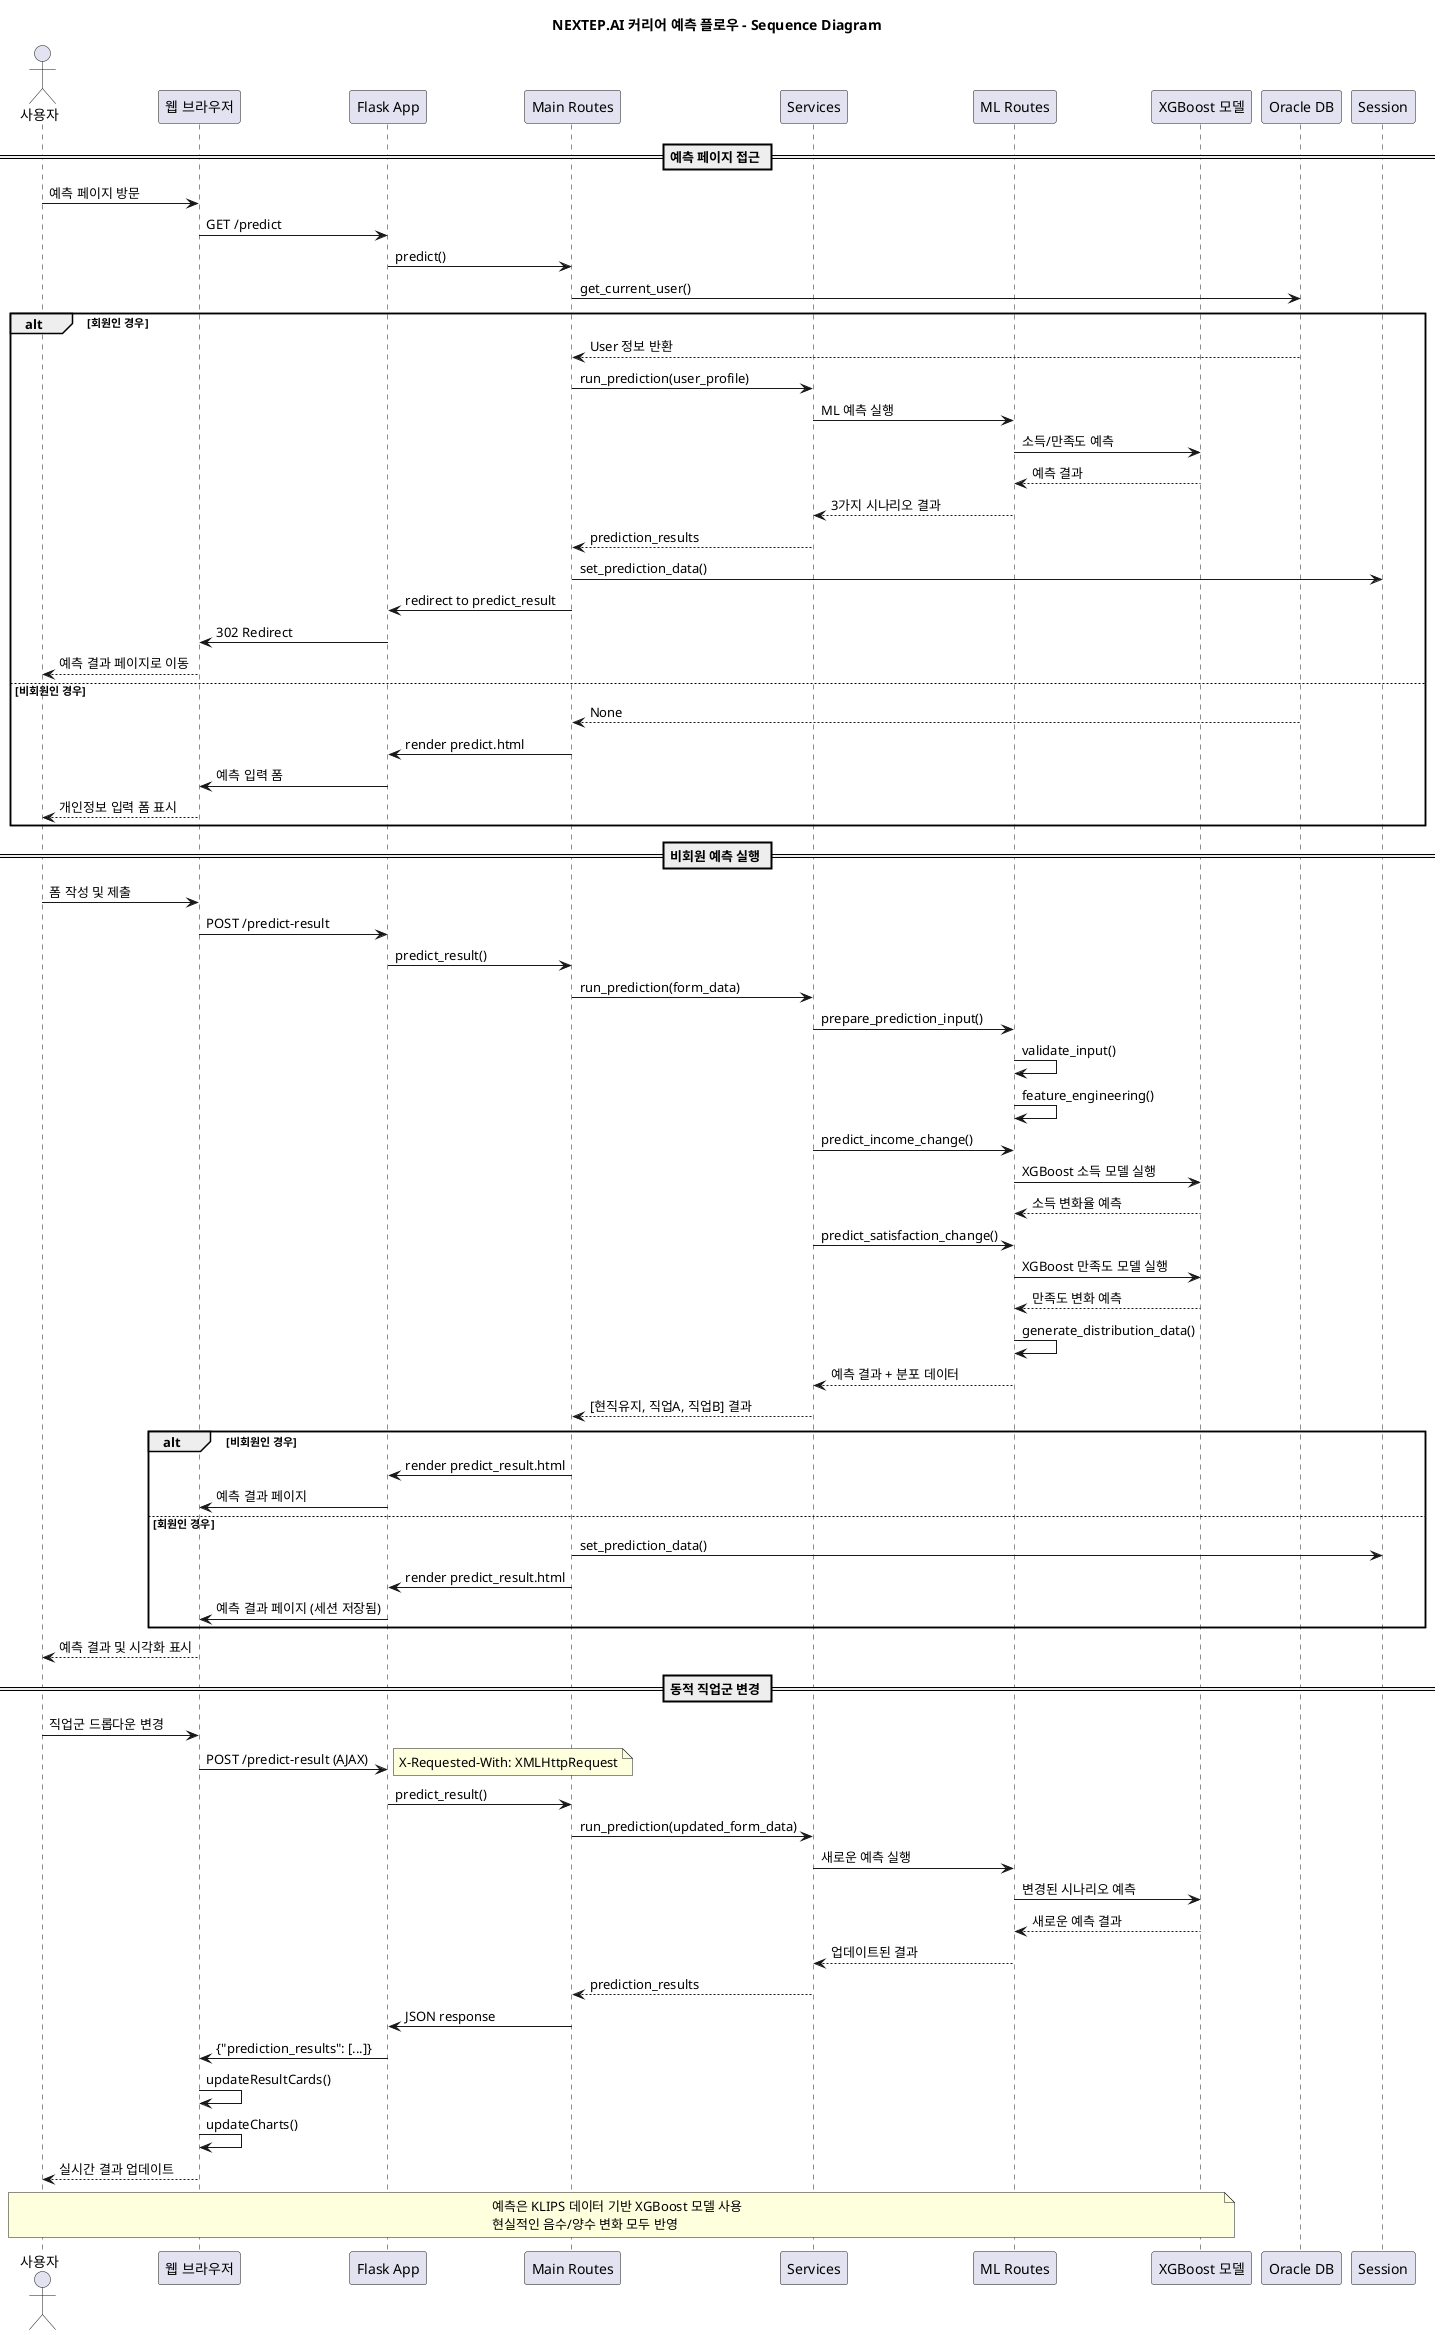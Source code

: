 @startuml NEXTEP_AI_Prediction_Sequence

title NEXTEP.AI 커리어 예측 플로우 - Sequence Diagram

actor "사용자" as User
participant "웹 브라우저" as Browser
participant "Flask App" as App
participant "Main Routes" as MainRoutes
participant "Services" as Services
participant "ML Routes" as MLRoutes
participant "XGBoost 모델" as MLModel
participant "Oracle DB" as Database
participant "Session" as Session

== 예측 페이지 접근 ==
User -> Browser: 예측 페이지 방문
Browser -> App: GET /predict
App -> MainRoutes: predict()
MainRoutes -> Database: get_current_user()

alt 회원인 경우
    Database --> MainRoutes: User 정보 반환
    MainRoutes -> Services: run_prediction(user_profile)
    Services -> MLRoutes: ML 예측 실행
    MLRoutes -> MLModel: 소득/만족도 예측
    MLModel --> MLRoutes: 예측 결과
    MLRoutes --> Services: 3가지 시나리오 결과
    Services --> MainRoutes: prediction_results
    MainRoutes -> Session: set_prediction_data()
    MainRoutes -> App: redirect to predict_result
    App -> Browser: 302 Redirect
    Browser --> User: 예측 결과 페이지로 이동
else 비회원인 경우
    Database --> MainRoutes: None
    MainRoutes -> App: render predict.html
    App -> Browser: 예측 입력 폼
    Browser --> User: 개인정보 입력 폼 표시
end

== 비회원 예측 실행 ==
User -> Browser: 폼 작성 및 제출
Browser -> App: POST /predict-result
App -> MainRoutes: predict_result()
MainRoutes -> Services: run_prediction(form_data)

Services -> MLRoutes: prepare_prediction_input()
MLRoutes -> MLRoutes: validate_input()
MLRoutes -> MLRoutes: feature_engineering()

Services -> MLRoutes: predict_income_change()
MLRoutes -> MLModel: XGBoost 소득 모델 실행
MLModel --> MLRoutes: 소득 변화율 예측

Services -> MLRoutes: predict_satisfaction_change() 
MLRoutes -> MLModel: XGBoost 만족도 모델 실행
MLModel --> MLRoutes: 만족도 변화 예측

MLRoutes -> MLRoutes: generate_distribution_data()
MLRoutes --> Services: 예측 결과 + 분포 데이터

Services --> MainRoutes: [현직유지, 직업A, 직업B] 결과

alt 비회원인 경우
    MainRoutes -> App: render predict_result.html
    App -> Browser: 예측 결과 페이지
else 회원인 경우  
    MainRoutes -> Session: set_prediction_data()
    MainRoutes -> App: render predict_result.html
    App -> Browser: 예측 결과 페이지 (세션 저장됨)
end

Browser --> User: 예측 결과 및 시각화 표시

== 동적 직업군 변경 ==
User -> Browser: 직업군 드롭다운 변경
Browser -> App: POST /predict-result (AJAX)
note right: X-Requested-With: XMLHttpRequest
App -> MainRoutes: predict_result() 
MainRoutes -> Services: run_prediction(updated_form_data)
Services -> MLRoutes: 새로운 예측 실행
MLRoutes -> MLModel: 변경된 시나리오 예측
MLModel --> MLRoutes: 새로운 예측 결과
MLRoutes --> Services: 업데이트된 결과
Services --> MainRoutes: prediction_results

MainRoutes -> App: JSON response
App -> Browser: {"prediction_results": [...]}
Browser -> Browser: updateResultCards()
Browser -> Browser: updateCharts()
Browser --> User: 실시간 결과 업데이트

note over User, MLModel: 예측은 KLIPS 데이터 기반 XGBoost 모델 사용\n현실적인 음수/양수 변화 모두 반영

@enduml